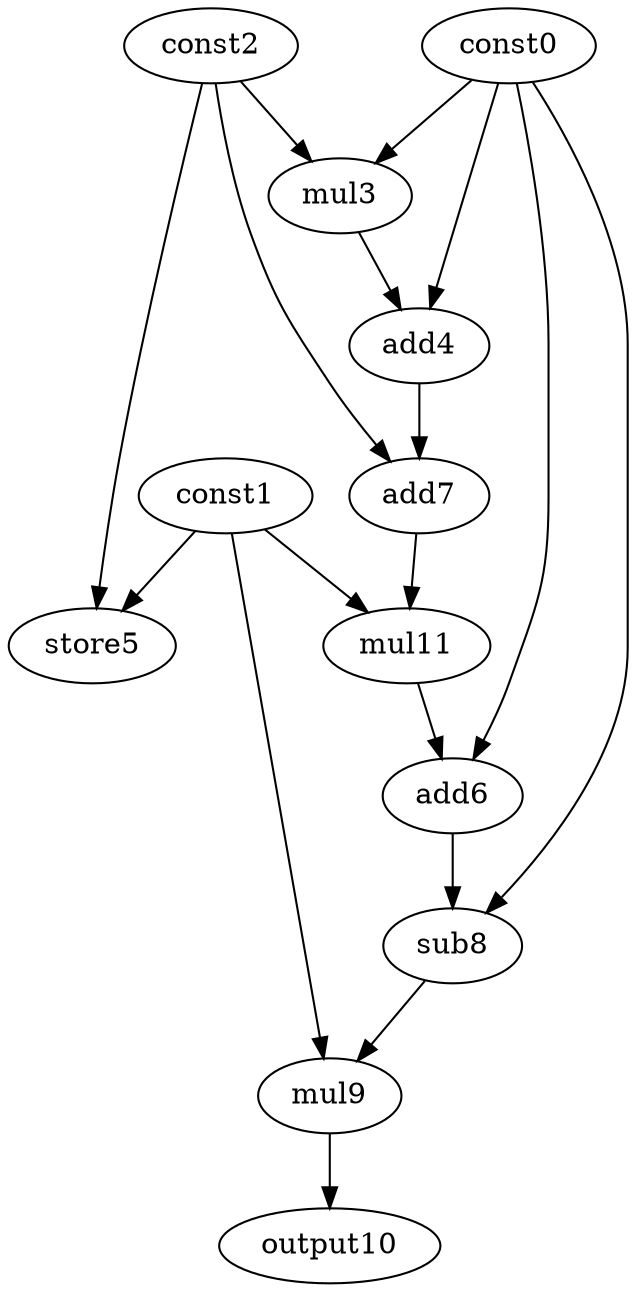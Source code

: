 digraph G { 
const0[opcode=const]; 
const1[opcode=const]; 
const2[opcode=const]; 
mul3[opcode=mul]; 
add4[opcode=add]; 
store5[opcode=store]; 
add6[opcode=add]; 
add7[opcode=add]; 
sub8[opcode=sub]; 
mul9[opcode=mul]; 
output10[opcode=output]; 
mul11[opcode=mul]; 
const0->mul3[operand=0];
const2->mul3[operand=1];
const1->store5[operand=0];
const2->store5[operand=1];
const0->add4[operand=0];
mul3->add4[operand=1];
const2->add7[operand=0];
add4->add7[operand=1];
add7->mul11[operand=0];
const1->mul11[operand=1];
const0->add6[operand=0];
mul11->add6[operand=1];
const0->sub8[operand=0];
add6->sub8[operand=1];
sub8->mul9[operand=0];
const1->mul9[operand=1];
mul9->output10[operand=0];
}
